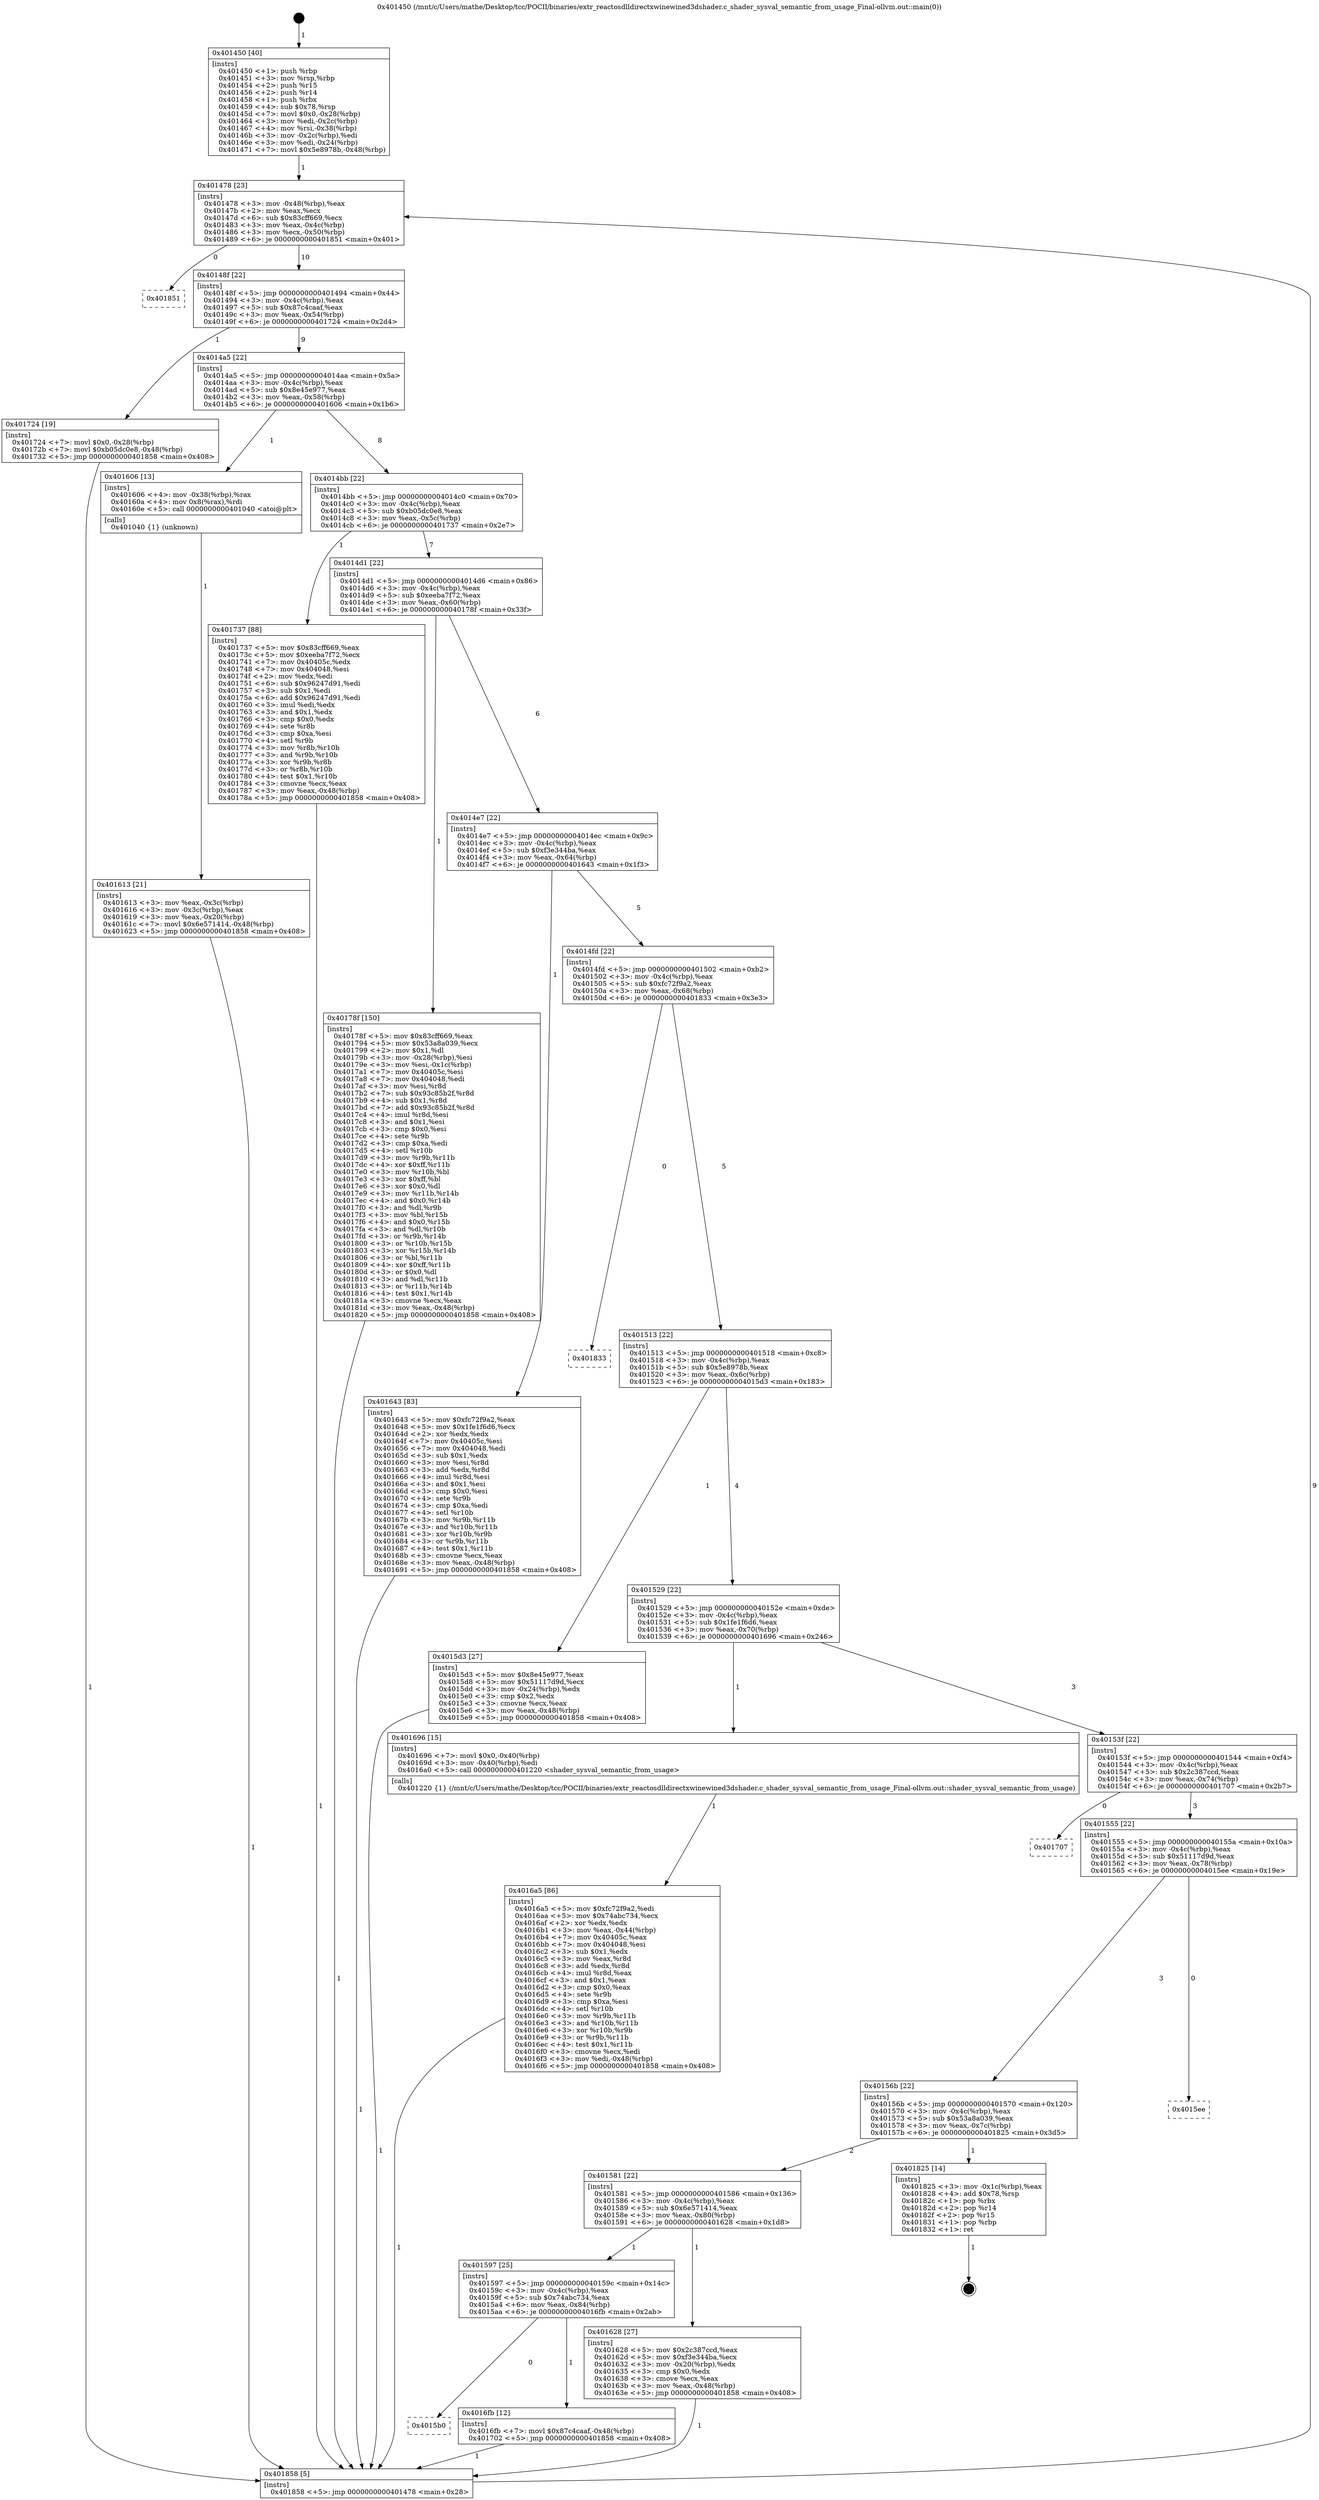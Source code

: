 digraph "0x401450" {
  label = "0x401450 (/mnt/c/Users/mathe/Desktop/tcc/POCII/binaries/extr_reactosdlldirectxwinewined3dshader.c_shader_sysval_semantic_from_usage_Final-ollvm.out::main(0))"
  labelloc = "t"
  node[shape=record]

  Entry [label="",width=0.3,height=0.3,shape=circle,fillcolor=black,style=filled]
  "0x401478" [label="{
     0x401478 [23]\l
     | [instrs]\l
     &nbsp;&nbsp;0x401478 \<+3\>: mov -0x48(%rbp),%eax\l
     &nbsp;&nbsp;0x40147b \<+2\>: mov %eax,%ecx\l
     &nbsp;&nbsp;0x40147d \<+6\>: sub $0x83cff669,%ecx\l
     &nbsp;&nbsp;0x401483 \<+3\>: mov %eax,-0x4c(%rbp)\l
     &nbsp;&nbsp;0x401486 \<+3\>: mov %ecx,-0x50(%rbp)\l
     &nbsp;&nbsp;0x401489 \<+6\>: je 0000000000401851 \<main+0x401\>\l
  }"]
  "0x401851" [label="{
     0x401851\l
  }", style=dashed]
  "0x40148f" [label="{
     0x40148f [22]\l
     | [instrs]\l
     &nbsp;&nbsp;0x40148f \<+5\>: jmp 0000000000401494 \<main+0x44\>\l
     &nbsp;&nbsp;0x401494 \<+3\>: mov -0x4c(%rbp),%eax\l
     &nbsp;&nbsp;0x401497 \<+5\>: sub $0x87c4caaf,%eax\l
     &nbsp;&nbsp;0x40149c \<+3\>: mov %eax,-0x54(%rbp)\l
     &nbsp;&nbsp;0x40149f \<+6\>: je 0000000000401724 \<main+0x2d4\>\l
  }"]
  Exit [label="",width=0.3,height=0.3,shape=circle,fillcolor=black,style=filled,peripheries=2]
  "0x401724" [label="{
     0x401724 [19]\l
     | [instrs]\l
     &nbsp;&nbsp;0x401724 \<+7\>: movl $0x0,-0x28(%rbp)\l
     &nbsp;&nbsp;0x40172b \<+7\>: movl $0xb05dc0e8,-0x48(%rbp)\l
     &nbsp;&nbsp;0x401732 \<+5\>: jmp 0000000000401858 \<main+0x408\>\l
  }"]
  "0x4014a5" [label="{
     0x4014a5 [22]\l
     | [instrs]\l
     &nbsp;&nbsp;0x4014a5 \<+5\>: jmp 00000000004014aa \<main+0x5a\>\l
     &nbsp;&nbsp;0x4014aa \<+3\>: mov -0x4c(%rbp),%eax\l
     &nbsp;&nbsp;0x4014ad \<+5\>: sub $0x8e45e977,%eax\l
     &nbsp;&nbsp;0x4014b2 \<+3\>: mov %eax,-0x58(%rbp)\l
     &nbsp;&nbsp;0x4014b5 \<+6\>: je 0000000000401606 \<main+0x1b6\>\l
  }"]
  "0x4015b0" [label="{
     0x4015b0\l
  }", style=dashed]
  "0x401606" [label="{
     0x401606 [13]\l
     | [instrs]\l
     &nbsp;&nbsp;0x401606 \<+4\>: mov -0x38(%rbp),%rax\l
     &nbsp;&nbsp;0x40160a \<+4\>: mov 0x8(%rax),%rdi\l
     &nbsp;&nbsp;0x40160e \<+5\>: call 0000000000401040 \<atoi@plt\>\l
     | [calls]\l
     &nbsp;&nbsp;0x401040 \{1\} (unknown)\l
  }"]
  "0x4014bb" [label="{
     0x4014bb [22]\l
     | [instrs]\l
     &nbsp;&nbsp;0x4014bb \<+5\>: jmp 00000000004014c0 \<main+0x70\>\l
     &nbsp;&nbsp;0x4014c0 \<+3\>: mov -0x4c(%rbp),%eax\l
     &nbsp;&nbsp;0x4014c3 \<+5\>: sub $0xb05dc0e8,%eax\l
     &nbsp;&nbsp;0x4014c8 \<+3\>: mov %eax,-0x5c(%rbp)\l
     &nbsp;&nbsp;0x4014cb \<+6\>: je 0000000000401737 \<main+0x2e7\>\l
  }"]
  "0x4016fb" [label="{
     0x4016fb [12]\l
     | [instrs]\l
     &nbsp;&nbsp;0x4016fb \<+7\>: movl $0x87c4caaf,-0x48(%rbp)\l
     &nbsp;&nbsp;0x401702 \<+5\>: jmp 0000000000401858 \<main+0x408\>\l
  }"]
  "0x401737" [label="{
     0x401737 [88]\l
     | [instrs]\l
     &nbsp;&nbsp;0x401737 \<+5\>: mov $0x83cff669,%eax\l
     &nbsp;&nbsp;0x40173c \<+5\>: mov $0xeeba7f72,%ecx\l
     &nbsp;&nbsp;0x401741 \<+7\>: mov 0x40405c,%edx\l
     &nbsp;&nbsp;0x401748 \<+7\>: mov 0x404048,%esi\l
     &nbsp;&nbsp;0x40174f \<+2\>: mov %edx,%edi\l
     &nbsp;&nbsp;0x401751 \<+6\>: sub $0x96247d91,%edi\l
     &nbsp;&nbsp;0x401757 \<+3\>: sub $0x1,%edi\l
     &nbsp;&nbsp;0x40175a \<+6\>: add $0x96247d91,%edi\l
     &nbsp;&nbsp;0x401760 \<+3\>: imul %edi,%edx\l
     &nbsp;&nbsp;0x401763 \<+3\>: and $0x1,%edx\l
     &nbsp;&nbsp;0x401766 \<+3\>: cmp $0x0,%edx\l
     &nbsp;&nbsp;0x401769 \<+4\>: sete %r8b\l
     &nbsp;&nbsp;0x40176d \<+3\>: cmp $0xa,%esi\l
     &nbsp;&nbsp;0x401770 \<+4\>: setl %r9b\l
     &nbsp;&nbsp;0x401774 \<+3\>: mov %r8b,%r10b\l
     &nbsp;&nbsp;0x401777 \<+3\>: and %r9b,%r10b\l
     &nbsp;&nbsp;0x40177a \<+3\>: xor %r9b,%r8b\l
     &nbsp;&nbsp;0x40177d \<+3\>: or %r8b,%r10b\l
     &nbsp;&nbsp;0x401780 \<+4\>: test $0x1,%r10b\l
     &nbsp;&nbsp;0x401784 \<+3\>: cmovne %ecx,%eax\l
     &nbsp;&nbsp;0x401787 \<+3\>: mov %eax,-0x48(%rbp)\l
     &nbsp;&nbsp;0x40178a \<+5\>: jmp 0000000000401858 \<main+0x408\>\l
  }"]
  "0x4014d1" [label="{
     0x4014d1 [22]\l
     | [instrs]\l
     &nbsp;&nbsp;0x4014d1 \<+5\>: jmp 00000000004014d6 \<main+0x86\>\l
     &nbsp;&nbsp;0x4014d6 \<+3\>: mov -0x4c(%rbp),%eax\l
     &nbsp;&nbsp;0x4014d9 \<+5\>: sub $0xeeba7f72,%eax\l
     &nbsp;&nbsp;0x4014de \<+3\>: mov %eax,-0x60(%rbp)\l
     &nbsp;&nbsp;0x4014e1 \<+6\>: je 000000000040178f \<main+0x33f\>\l
  }"]
  "0x4016a5" [label="{
     0x4016a5 [86]\l
     | [instrs]\l
     &nbsp;&nbsp;0x4016a5 \<+5\>: mov $0xfc72f9a2,%edi\l
     &nbsp;&nbsp;0x4016aa \<+5\>: mov $0x74abc734,%ecx\l
     &nbsp;&nbsp;0x4016af \<+2\>: xor %edx,%edx\l
     &nbsp;&nbsp;0x4016b1 \<+3\>: mov %eax,-0x44(%rbp)\l
     &nbsp;&nbsp;0x4016b4 \<+7\>: mov 0x40405c,%eax\l
     &nbsp;&nbsp;0x4016bb \<+7\>: mov 0x404048,%esi\l
     &nbsp;&nbsp;0x4016c2 \<+3\>: sub $0x1,%edx\l
     &nbsp;&nbsp;0x4016c5 \<+3\>: mov %eax,%r8d\l
     &nbsp;&nbsp;0x4016c8 \<+3\>: add %edx,%r8d\l
     &nbsp;&nbsp;0x4016cb \<+4\>: imul %r8d,%eax\l
     &nbsp;&nbsp;0x4016cf \<+3\>: and $0x1,%eax\l
     &nbsp;&nbsp;0x4016d2 \<+3\>: cmp $0x0,%eax\l
     &nbsp;&nbsp;0x4016d5 \<+4\>: sete %r9b\l
     &nbsp;&nbsp;0x4016d9 \<+3\>: cmp $0xa,%esi\l
     &nbsp;&nbsp;0x4016dc \<+4\>: setl %r10b\l
     &nbsp;&nbsp;0x4016e0 \<+3\>: mov %r9b,%r11b\l
     &nbsp;&nbsp;0x4016e3 \<+3\>: and %r10b,%r11b\l
     &nbsp;&nbsp;0x4016e6 \<+3\>: xor %r10b,%r9b\l
     &nbsp;&nbsp;0x4016e9 \<+3\>: or %r9b,%r11b\l
     &nbsp;&nbsp;0x4016ec \<+4\>: test $0x1,%r11b\l
     &nbsp;&nbsp;0x4016f0 \<+3\>: cmovne %ecx,%edi\l
     &nbsp;&nbsp;0x4016f3 \<+3\>: mov %edi,-0x48(%rbp)\l
     &nbsp;&nbsp;0x4016f6 \<+5\>: jmp 0000000000401858 \<main+0x408\>\l
  }"]
  "0x40178f" [label="{
     0x40178f [150]\l
     | [instrs]\l
     &nbsp;&nbsp;0x40178f \<+5\>: mov $0x83cff669,%eax\l
     &nbsp;&nbsp;0x401794 \<+5\>: mov $0x53a8a039,%ecx\l
     &nbsp;&nbsp;0x401799 \<+2\>: mov $0x1,%dl\l
     &nbsp;&nbsp;0x40179b \<+3\>: mov -0x28(%rbp),%esi\l
     &nbsp;&nbsp;0x40179e \<+3\>: mov %esi,-0x1c(%rbp)\l
     &nbsp;&nbsp;0x4017a1 \<+7\>: mov 0x40405c,%esi\l
     &nbsp;&nbsp;0x4017a8 \<+7\>: mov 0x404048,%edi\l
     &nbsp;&nbsp;0x4017af \<+3\>: mov %esi,%r8d\l
     &nbsp;&nbsp;0x4017b2 \<+7\>: sub $0x93c85b2f,%r8d\l
     &nbsp;&nbsp;0x4017b9 \<+4\>: sub $0x1,%r8d\l
     &nbsp;&nbsp;0x4017bd \<+7\>: add $0x93c85b2f,%r8d\l
     &nbsp;&nbsp;0x4017c4 \<+4\>: imul %r8d,%esi\l
     &nbsp;&nbsp;0x4017c8 \<+3\>: and $0x1,%esi\l
     &nbsp;&nbsp;0x4017cb \<+3\>: cmp $0x0,%esi\l
     &nbsp;&nbsp;0x4017ce \<+4\>: sete %r9b\l
     &nbsp;&nbsp;0x4017d2 \<+3\>: cmp $0xa,%edi\l
     &nbsp;&nbsp;0x4017d5 \<+4\>: setl %r10b\l
     &nbsp;&nbsp;0x4017d9 \<+3\>: mov %r9b,%r11b\l
     &nbsp;&nbsp;0x4017dc \<+4\>: xor $0xff,%r11b\l
     &nbsp;&nbsp;0x4017e0 \<+3\>: mov %r10b,%bl\l
     &nbsp;&nbsp;0x4017e3 \<+3\>: xor $0xff,%bl\l
     &nbsp;&nbsp;0x4017e6 \<+3\>: xor $0x0,%dl\l
     &nbsp;&nbsp;0x4017e9 \<+3\>: mov %r11b,%r14b\l
     &nbsp;&nbsp;0x4017ec \<+4\>: and $0x0,%r14b\l
     &nbsp;&nbsp;0x4017f0 \<+3\>: and %dl,%r9b\l
     &nbsp;&nbsp;0x4017f3 \<+3\>: mov %bl,%r15b\l
     &nbsp;&nbsp;0x4017f6 \<+4\>: and $0x0,%r15b\l
     &nbsp;&nbsp;0x4017fa \<+3\>: and %dl,%r10b\l
     &nbsp;&nbsp;0x4017fd \<+3\>: or %r9b,%r14b\l
     &nbsp;&nbsp;0x401800 \<+3\>: or %r10b,%r15b\l
     &nbsp;&nbsp;0x401803 \<+3\>: xor %r15b,%r14b\l
     &nbsp;&nbsp;0x401806 \<+3\>: or %bl,%r11b\l
     &nbsp;&nbsp;0x401809 \<+4\>: xor $0xff,%r11b\l
     &nbsp;&nbsp;0x40180d \<+3\>: or $0x0,%dl\l
     &nbsp;&nbsp;0x401810 \<+3\>: and %dl,%r11b\l
     &nbsp;&nbsp;0x401813 \<+3\>: or %r11b,%r14b\l
     &nbsp;&nbsp;0x401816 \<+4\>: test $0x1,%r14b\l
     &nbsp;&nbsp;0x40181a \<+3\>: cmovne %ecx,%eax\l
     &nbsp;&nbsp;0x40181d \<+3\>: mov %eax,-0x48(%rbp)\l
     &nbsp;&nbsp;0x401820 \<+5\>: jmp 0000000000401858 \<main+0x408\>\l
  }"]
  "0x4014e7" [label="{
     0x4014e7 [22]\l
     | [instrs]\l
     &nbsp;&nbsp;0x4014e7 \<+5\>: jmp 00000000004014ec \<main+0x9c\>\l
     &nbsp;&nbsp;0x4014ec \<+3\>: mov -0x4c(%rbp),%eax\l
     &nbsp;&nbsp;0x4014ef \<+5\>: sub $0xf3e344ba,%eax\l
     &nbsp;&nbsp;0x4014f4 \<+3\>: mov %eax,-0x64(%rbp)\l
     &nbsp;&nbsp;0x4014f7 \<+6\>: je 0000000000401643 \<main+0x1f3\>\l
  }"]
  "0x401597" [label="{
     0x401597 [25]\l
     | [instrs]\l
     &nbsp;&nbsp;0x401597 \<+5\>: jmp 000000000040159c \<main+0x14c\>\l
     &nbsp;&nbsp;0x40159c \<+3\>: mov -0x4c(%rbp),%eax\l
     &nbsp;&nbsp;0x40159f \<+5\>: sub $0x74abc734,%eax\l
     &nbsp;&nbsp;0x4015a4 \<+6\>: mov %eax,-0x84(%rbp)\l
     &nbsp;&nbsp;0x4015aa \<+6\>: je 00000000004016fb \<main+0x2ab\>\l
  }"]
  "0x401643" [label="{
     0x401643 [83]\l
     | [instrs]\l
     &nbsp;&nbsp;0x401643 \<+5\>: mov $0xfc72f9a2,%eax\l
     &nbsp;&nbsp;0x401648 \<+5\>: mov $0x1fe1f6d6,%ecx\l
     &nbsp;&nbsp;0x40164d \<+2\>: xor %edx,%edx\l
     &nbsp;&nbsp;0x40164f \<+7\>: mov 0x40405c,%esi\l
     &nbsp;&nbsp;0x401656 \<+7\>: mov 0x404048,%edi\l
     &nbsp;&nbsp;0x40165d \<+3\>: sub $0x1,%edx\l
     &nbsp;&nbsp;0x401660 \<+3\>: mov %esi,%r8d\l
     &nbsp;&nbsp;0x401663 \<+3\>: add %edx,%r8d\l
     &nbsp;&nbsp;0x401666 \<+4\>: imul %r8d,%esi\l
     &nbsp;&nbsp;0x40166a \<+3\>: and $0x1,%esi\l
     &nbsp;&nbsp;0x40166d \<+3\>: cmp $0x0,%esi\l
     &nbsp;&nbsp;0x401670 \<+4\>: sete %r9b\l
     &nbsp;&nbsp;0x401674 \<+3\>: cmp $0xa,%edi\l
     &nbsp;&nbsp;0x401677 \<+4\>: setl %r10b\l
     &nbsp;&nbsp;0x40167b \<+3\>: mov %r9b,%r11b\l
     &nbsp;&nbsp;0x40167e \<+3\>: and %r10b,%r11b\l
     &nbsp;&nbsp;0x401681 \<+3\>: xor %r10b,%r9b\l
     &nbsp;&nbsp;0x401684 \<+3\>: or %r9b,%r11b\l
     &nbsp;&nbsp;0x401687 \<+4\>: test $0x1,%r11b\l
     &nbsp;&nbsp;0x40168b \<+3\>: cmovne %ecx,%eax\l
     &nbsp;&nbsp;0x40168e \<+3\>: mov %eax,-0x48(%rbp)\l
     &nbsp;&nbsp;0x401691 \<+5\>: jmp 0000000000401858 \<main+0x408\>\l
  }"]
  "0x4014fd" [label="{
     0x4014fd [22]\l
     | [instrs]\l
     &nbsp;&nbsp;0x4014fd \<+5\>: jmp 0000000000401502 \<main+0xb2\>\l
     &nbsp;&nbsp;0x401502 \<+3\>: mov -0x4c(%rbp),%eax\l
     &nbsp;&nbsp;0x401505 \<+5\>: sub $0xfc72f9a2,%eax\l
     &nbsp;&nbsp;0x40150a \<+3\>: mov %eax,-0x68(%rbp)\l
     &nbsp;&nbsp;0x40150d \<+6\>: je 0000000000401833 \<main+0x3e3\>\l
  }"]
  "0x401628" [label="{
     0x401628 [27]\l
     | [instrs]\l
     &nbsp;&nbsp;0x401628 \<+5\>: mov $0x2c387ccd,%eax\l
     &nbsp;&nbsp;0x40162d \<+5\>: mov $0xf3e344ba,%ecx\l
     &nbsp;&nbsp;0x401632 \<+3\>: mov -0x20(%rbp),%edx\l
     &nbsp;&nbsp;0x401635 \<+3\>: cmp $0x0,%edx\l
     &nbsp;&nbsp;0x401638 \<+3\>: cmove %ecx,%eax\l
     &nbsp;&nbsp;0x40163b \<+3\>: mov %eax,-0x48(%rbp)\l
     &nbsp;&nbsp;0x40163e \<+5\>: jmp 0000000000401858 \<main+0x408\>\l
  }"]
  "0x401833" [label="{
     0x401833\l
  }", style=dashed]
  "0x401513" [label="{
     0x401513 [22]\l
     | [instrs]\l
     &nbsp;&nbsp;0x401513 \<+5\>: jmp 0000000000401518 \<main+0xc8\>\l
     &nbsp;&nbsp;0x401518 \<+3\>: mov -0x4c(%rbp),%eax\l
     &nbsp;&nbsp;0x40151b \<+5\>: sub $0x5e8978b,%eax\l
     &nbsp;&nbsp;0x401520 \<+3\>: mov %eax,-0x6c(%rbp)\l
     &nbsp;&nbsp;0x401523 \<+6\>: je 00000000004015d3 \<main+0x183\>\l
  }"]
  "0x401581" [label="{
     0x401581 [22]\l
     | [instrs]\l
     &nbsp;&nbsp;0x401581 \<+5\>: jmp 0000000000401586 \<main+0x136\>\l
     &nbsp;&nbsp;0x401586 \<+3\>: mov -0x4c(%rbp),%eax\l
     &nbsp;&nbsp;0x401589 \<+5\>: sub $0x6e571414,%eax\l
     &nbsp;&nbsp;0x40158e \<+3\>: mov %eax,-0x80(%rbp)\l
     &nbsp;&nbsp;0x401591 \<+6\>: je 0000000000401628 \<main+0x1d8\>\l
  }"]
  "0x4015d3" [label="{
     0x4015d3 [27]\l
     | [instrs]\l
     &nbsp;&nbsp;0x4015d3 \<+5\>: mov $0x8e45e977,%eax\l
     &nbsp;&nbsp;0x4015d8 \<+5\>: mov $0x51117d9d,%ecx\l
     &nbsp;&nbsp;0x4015dd \<+3\>: mov -0x24(%rbp),%edx\l
     &nbsp;&nbsp;0x4015e0 \<+3\>: cmp $0x2,%edx\l
     &nbsp;&nbsp;0x4015e3 \<+3\>: cmovne %ecx,%eax\l
     &nbsp;&nbsp;0x4015e6 \<+3\>: mov %eax,-0x48(%rbp)\l
     &nbsp;&nbsp;0x4015e9 \<+5\>: jmp 0000000000401858 \<main+0x408\>\l
  }"]
  "0x401529" [label="{
     0x401529 [22]\l
     | [instrs]\l
     &nbsp;&nbsp;0x401529 \<+5\>: jmp 000000000040152e \<main+0xde\>\l
     &nbsp;&nbsp;0x40152e \<+3\>: mov -0x4c(%rbp),%eax\l
     &nbsp;&nbsp;0x401531 \<+5\>: sub $0x1fe1f6d6,%eax\l
     &nbsp;&nbsp;0x401536 \<+3\>: mov %eax,-0x70(%rbp)\l
     &nbsp;&nbsp;0x401539 \<+6\>: je 0000000000401696 \<main+0x246\>\l
  }"]
  "0x401858" [label="{
     0x401858 [5]\l
     | [instrs]\l
     &nbsp;&nbsp;0x401858 \<+5\>: jmp 0000000000401478 \<main+0x28\>\l
  }"]
  "0x401450" [label="{
     0x401450 [40]\l
     | [instrs]\l
     &nbsp;&nbsp;0x401450 \<+1\>: push %rbp\l
     &nbsp;&nbsp;0x401451 \<+3\>: mov %rsp,%rbp\l
     &nbsp;&nbsp;0x401454 \<+2\>: push %r15\l
     &nbsp;&nbsp;0x401456 \<+2\>: push %r14\l
     &nbsp;&nbsp;0x401458 \<+1\>: push %rbx\l
     &nbsp;&nbsp;0x401459 \<+4\>: sub $0x78,%rsp\l
     &nbsp;&nbsp;0x40145d \<+7\>: movl $0x0,-0x28(%rbp)\l
     &nbsp;&nbsp;0x401464 \<+3\>: mov %edi,-0x2c(%rbp)\l
     &nbsp;&nbsp;0x401467 \<+4\>: mov %rsi,-0x38(%rbp)\l
     &nbsp;&nbsp;0x40146b \<+3\>: mov -0x2c(%rbp),%edi\l
     &nbsp;&nbsp;0x40146e \<+3\>: mov %edi,-0x24(%rbp)\l
     &nbsp;&nbsp;0x401471 \<+7\>: movl $0x5e8978b,-0x48(%rbp)\l
  }"]
  "0x401613" [label="{
     0x401613 [21]\l
     | [instrs]\l
     &nbsp;&nbsp;0x401613 \<+3\>: mov %eax,-0x3c(%rbp)\l
     &nbsp;&nbsp;0x401616 \<+3\>: mov -0x3c(%rbp),%eax\l
     &nbsp;&nbsp;0x401619 \<+3\>: mov %eax,-0x20(%rbp)\l
     &nbsp;&nbsp;0x40161c \<+7\>: movl $0x6e571414,-0x48(%rbp)\l
     &nbsp;&nbsp;0x401623 \<+5\>: jmp 0000000000401858 \<main+0x408\>\l
  }"]
  "0x401825" [label="{
     0x401825 [14]\l
     | [instrs]\l
     &nbsp;&nbsp;0x401825 \<+3\>: mov -0x1c(%rbp),%eax\l
     &nbsp;&nbsp;0x401828 \<+4\>: add $0x78,%rsp\l
     &nbsp;&nbsp;0x40182c \<+1\>: pop %rbx\l
     &nbsp;&nbsp;0x40182d \<+2\>: pop %r14\l
     &nbsp;&nbsp;0x40182f \<+2\>: pop %r15\l
     &nbsp;&nbsp;0x401831 \<+1\>: pop %rbp\l
     &nbsp;&nbsp;0x401832 \<+1\>: ret\l
  }"]
  "0x401696" [label="{
     0x401696 [15]\l
     | [instrs]\l
     &nbsp;&nbsp;0x401696 \<+7\>: movl $0x0,-0x40(%rbp)\l
     &nbsp;&nbsp;0x40169d \<+3\>: mov -0x40(%rbp),%edi\l
     &nbsp;&nbsp;0x4016a0 \<+5\>: call 0000000000401220 \<shader_sysval_semantic_from_usage\>\l
     | [calls]\l
     &nbsp;&nbsp;0x401220 \{1\} (/mnt/c/Users/mathe/Desktop/tcc/POCII/binaries/extr_reactosdlldirectxwinewined3dshader.c_shader_sysval_semantic_from_usage_Final-ollvm.out::shader_sysval_semantic_from_usage)\l
  }"]
  "0x40153f" [label="{
     0x40153f [22]\l
     | [instrs]\l
     &nbsp;&nbsp;0x40153f \<+5\>: jmp 0000000000401544 \<main+0xf4\>\l
     &nbsp;&nbsp;0x401544 \<+3\>: mov -0x4c(%rbp),%eax\l
     &nbsp;&nbsp;0x401547 \<+5\>: sub $0x2c387ccd,%eax\l
     &nbsp;&nbsp;0x40154c \<+3\>: mov %eax,-0x74(%rbp)\l
     &nbsp;&nbsp;0x40154f \<+6\>: je 0000000000401707 \<main+0x2b7\>\l
  }"]
  "0x40156b" [label="{
     0x40156b [22]\l
     | [instrs]\l
     &nbsp;&nbsp;0x40156b \<+5\>: jmp 0000000000401570 \<main+0x120\>\l
     &nbsp;&nbsp;0x401570 \<+3\>: mov -0x4c(%rbp),%eax\l
     &nbsp;&nbsp;0x401573 \<+5\>: sub $0x53a8a039,%eax\l
     &nbsp;&nbsp;0x401578 \<+3\>: mov %eax,-0x7c(%rbp)\l
     &nbsp;&nbsp;0x40157b \<+6\>: je 0000000000401825 \<main+0x3d5\>\l
  }"]
  "0x401707" [label="{
     0x401707\l
  }", style=dashed]
  "0x401555" [label="{
     0x401555 [22]\l
     | [instrs]\l
     &nbsp;&nbsp;0x401555 \<+5\>: jmp 000000000040155a \<main+0x10a\>\l
     &nbsp;&nbsp;0x40155a \<+3\>: mov -0x4c(%rbp),%eax\l
     &nbsp;&nbsp;0x40155d \<+5\>: sub $0x51117d9d,%eax\l
     &nbsp;&nbsp;0x401562 \<+3\>: mov %eax,-0x78(%rbp)\l
     &nbsp;&nbsp;0x401565 \<+6\>: je 00000000004015ee \<main+0x19e\>\l
  }"]
  "0x4015ee" [label="{
     0x4015ee\l
  }", style=dashed]
  Entry -> "0x401450" [label=" 1"]
  "0x401478" -> "0x401851" [label=" 0"]
  "0x401478" -> "0x40148f" [label=" 10"]
  "0x401825" -> Exit [label=" 1"]
  "0x40148f" -> "0x401724" [label=" 1"]
  "0x40148f" -> "0x4014a5" [label=" 9"]
  "0x40178f" -> "0x401858" [label=" 1"]
  "0x4014a5" -> "0x401606" [label=" 1"]
  "0x4014a5" -> "0x4014bb" [label=" 8"]
  "0x401737" -> "0x401858" [label=" 1"]
  "0x4014bb" -> "0x401737" [label=" 1"]
  "0x4014bb" -> "0x4014d1" [label=" 7"]
  "0x401724" -> "0x401858" [label=" 1"]
  "0x4014d1" -> "0x40178f" [label=" 1"]
  "0x4014d1" -> "0x4014e7" [label=" 6"]
  "0x401597" -> "0x4015b0" [label=" 0"]
  "0x4014e7" -> "0x401643" [label=" 1"]
  "0x4014e7" -> "0x4014fd" [label=" 5"]
  "0x401597" -> "0x4016fb" [label=" 1"]
  "0x4014fd" -> "0x401833" [label=" 0"]
  "0x4014fd" -> "0x401513" [label=" 5"]
  "0x4016fb" -> "0x401858" [label=" 1"]
  "0x401513" -> "0x4015d3" [label=" 1"]
  "0x401513" -> "0x401529" [label=" 4"]
  "0x4015d3" -> "0x401858" [label=" 1"]
  "0x401450" -> "0x401478" [label=" 1"]
  "0x401858" -> "0x401478" [label=" 9"]
  "0x401606" -> "0x401613" [label=" 1"]
  "0x401613" -> "0x401858" [label=" 1"]
  "0x401696" -> "0x4016a5" [label=" 1"]
  "0x401529" -> "0x401696" [label=" 1"]
  "0x401529" -> "0x40153f" [label=" 3"]
  "0x401643" -> "0x401858" [label=" 1"]
  "0x40153f" -> "0x401707" [label=" 0"]
  "0x40153f" -> "0x401555" [label=" 3"]
  "0x401581" -> "0x401597" [label=" 1"]
  "0x401555" -> "0x4015ee" [label=" 0"]
  "0x401555" -> "0x40156b" [label=" 3"]
  "0x401628" -> "0x401858" [label=" 1"]
  "0x40156b" -> "0x401825" [label=" 1"]
  "0x40156b" -> "0x401581" [label=" 2"]
  "0x4016a5" -> "0x401858" [label=" 1"]
  "0x401581" -> "0x401628" [label=" 1"]
}
